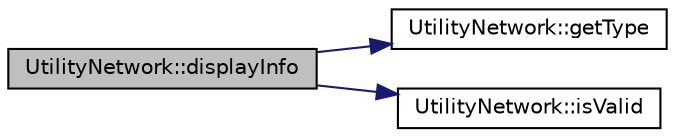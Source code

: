 digraph "UtilityNetwork::displayInfo"
{
 // LATEX_PDF_SIZE
  edge [fontname="Helvetica",fontsize="10",labelfontname="Helvetica",labelfontsize="10"];
  node [fontname="Helvetica",fontsize="10",shape=record];
  rankdir="LR";
  Node1 [label="UtilityNetwork::displayInfo",height=0.2,width=0.4,color="black", fillcolor="grey75", style="filled", fontcolor="black",tooltip="Displays detailed information about the utility network."];
  Node1 -> Node2 [color="midnightblue",fontsize="10",style="solid",fontname="Helvetica"];
  Node2 [label="UtilityNetwork::getType",height=0.2,width=0.4,color="black", fillcolor="white", style="filled",URL="$classUtilityNetwork.html#aa1ac4bbba70a15ffbd52c9245c24d866",tooltip="Gets the type of infrastructure."];
  Node1 -> Node3 [color="midnightblue",fontsize="10",style="solid",fontname="Helvetica"];
  Node3 [label="UtilityNetwork::isValid",height=0.2,width=0.4,color="black", fillcolor="white", style="filled",URL="$classUtilityNetwork.html#abe79f432b170aaae7c3c64bcf2bb95b3",tooltip="Checks if the utility network is valid."];
}
